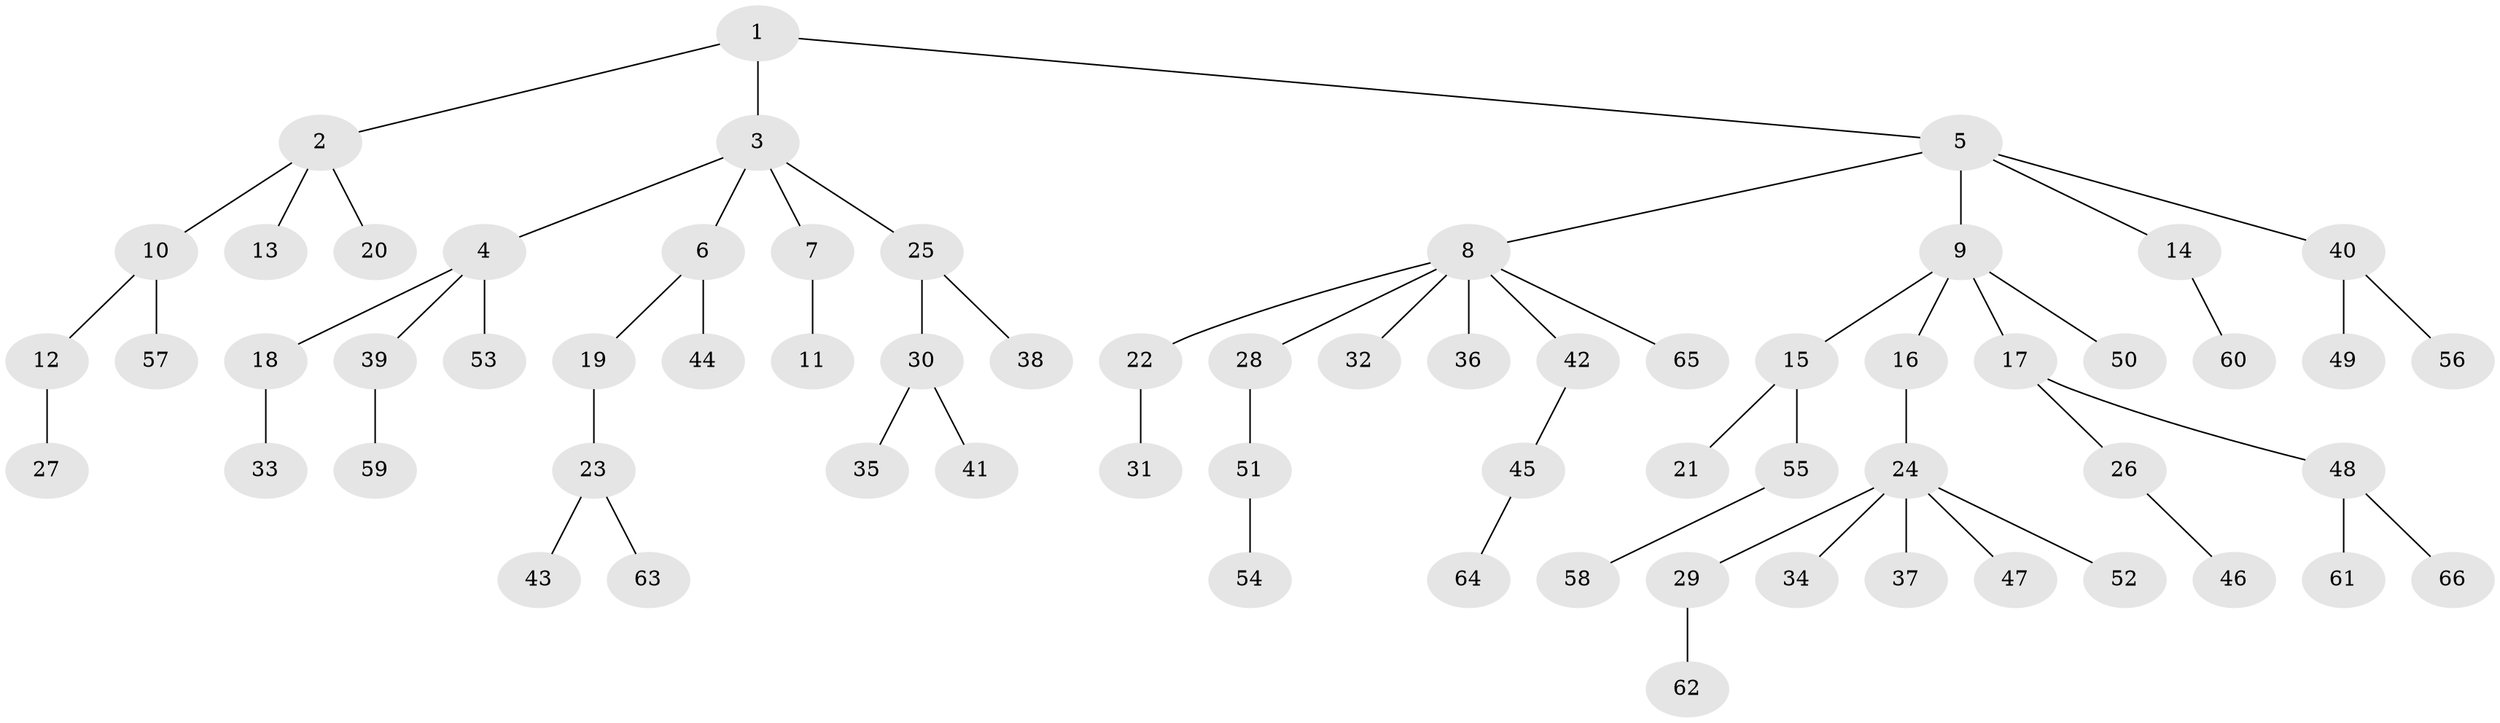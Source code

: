 // Generated by graph-tools (version 1.1) at 2025/02/03/09/25 03:02:26]
// undirected, 66 vertices, 65 edges
graph export_dot {
graph [start="1"]
  node [color=gray90,style=filled];
  1;
  2;
  3;
  4;
  5;
  6;
  7;
  8;
  9;
  10;
  11;
  12;
  13;
  14;
  15;
  16;
  17;
  18;
  19;
  20;
  21;
  22;
  23;
  24;
  25;
  26;
  27;
  28;
  29;
  30;
  31;
  32;
  33;
  34;
  35;
  36;
  37;
  38;
  39;
  40;
  41;
  42;
  43;
  44;
  45;
  46;
  47;
  48;
  49;
  50;
  51;
  52;
  53;
  54;
  55;
  56;
  57;
  58;
  59;
  60;
  61;
  62;
  63;
  64;
  65;
  66;
  1 -- 2;
  1 -- 3;
  1 -- 5;
  2 -- 10;
  2 -- 13;
  2 -- 20;
  3 -- 4;
  3 -- 6;
  3 -- 7;
  3 -- 25;
  4 -- 18;
  4 -- 39;
  4 -- 53;
  5 -- 8;
  5 -- 9;
  5 -- 14;
  5 -- 40;
  6 -- 19;
  6 -- 44;
  7 -- 11;
  8 -- 22;
  8 -- 28;
  8 -- 32;
  8 -- 36;
  8 -- 42;
  8 -- 65;
  9 -- 15;
  9 -- 16;
  9 -- 17;
  9 -- 50;
  10 -- 12;
  10 -- 57;
  12 -- 27;
  14 -- 60;
  15 -- 21;
  15 -- 55;
  16 -- 24;
  17 -- 26;
  17 -- 48;
  18 -- 33;
  19 -- 23;
  22 -- 31;
  23 -- 43;
  23 -- 63;
  24 -- 29;
  24 -- 34;
  24 -- 37;
  24 -- 47;
  24 -- 52;
  25 -- 30;
  25 -- 38;
  26 -- 46;
  28 -- 51;
  29 -- 62;
  30 -- 35;
  30 -- 41;
  39 -- 59;
  40 -- 49;
  40 -- 56;
  42 -- 45;
  45 -- 64;
  48 -- 61;
  48 -- 66;
  51 -- 54;
  55 -- 58;
}
